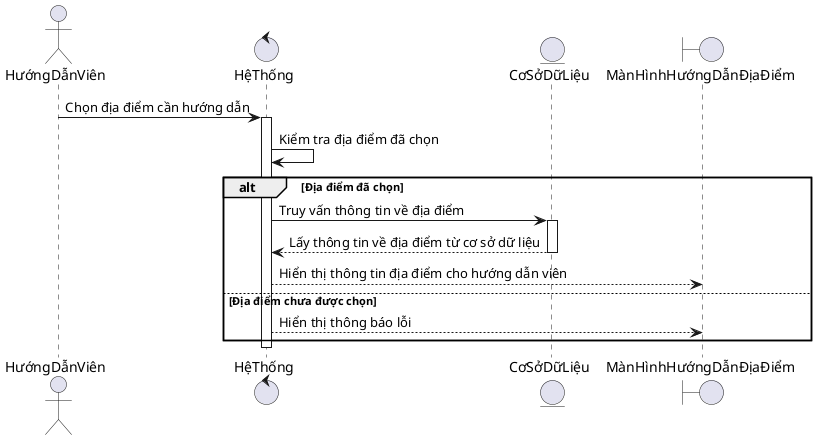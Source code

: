 @startuml guideLocationInfo_sequence_diagram

actor HướngDẫnViên
control HệThống
entity CơSởDữLiệu
boundary MànHìnhHướngDẫnĐịaĐiểm

HướngDẫnViên -> HệThống: Chọn địa điểm cần hướng dẫn
activate HệThống

HệThống -> HệThống: Kiểm tra địa điểm đã chọn
alt Địa điểm đã chọn
  HệThống -> CơSởDữLiệu: Truy vấn thông tin về địa điểm
  activate CơSởDữLiệu
  CơSởDữLiệu --> HệThống: Lấy thông tin về địa điểm từ cơ sở dữ liệu
  deactivate CơSởDữLiệu
  HệThống --> MànHìnhHướngDẫnĐịaĐiểm: Hiển thị thông tin địa điểm cho hướng dẫn viên
else Địa điểm chưa được chọn
  HệThống --> MànHìnhHướngDẫnĐịaĐiểm: Hiển thị thông báo lỗi
end

deactivate HệThống

@enduml
